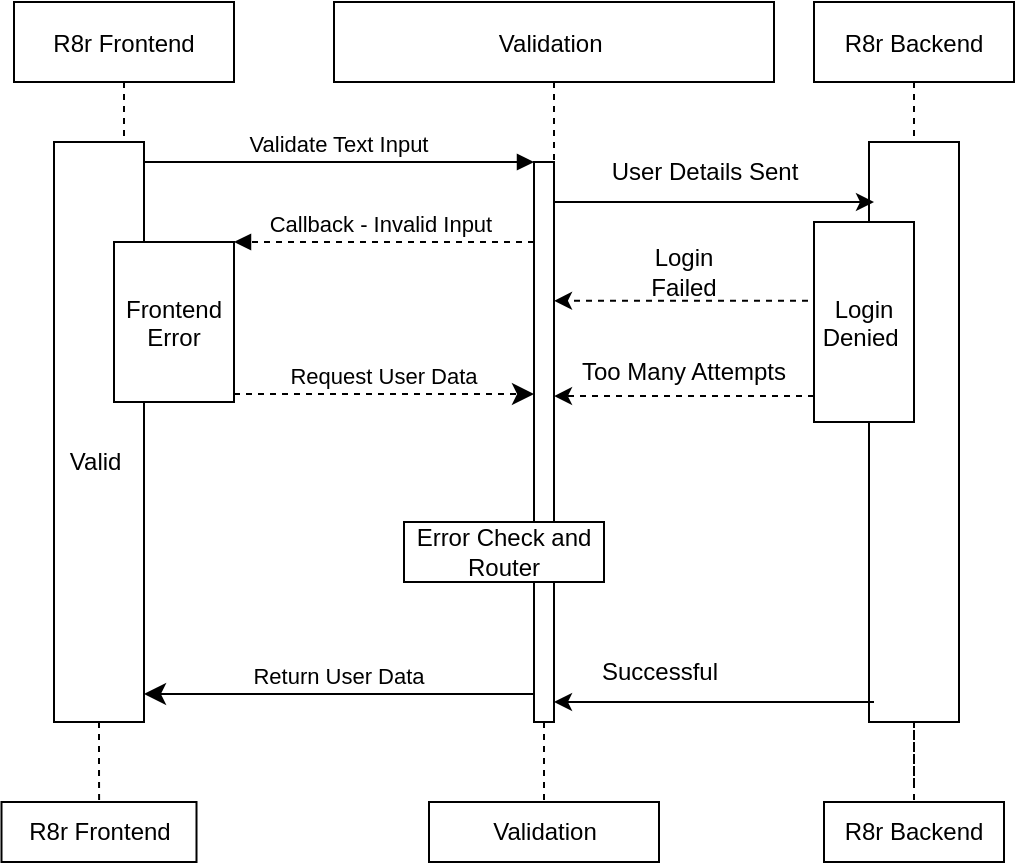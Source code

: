 <mxfile version="17.2.2" type="github">
  <diagram id="kgpKYQtTHZ0yAKxKKP6v" name="Page-1">
    <mxGraphModel dx="1426" dy="841" grid="1" gridSize="10" guides="1" tooltips="1" connect="1" arrows="1" fold="1" page="1" pageScale="1" pageWidth="850" pageHeight="1100" math="0" shadow="0">
      <root>
        <mxCell id="0" />
        <mxCell id="1" parent="0" />
        <mxCell id="3nuBFxr9cyL0pnOWT2aG-1" value="R8r Frontend" style="shape=umlLifeline;perimeter=lifelinePerimeter;container=1;collapsible=0;recursiveResize=0;rounded=0;shadow=0;strokeWidth=1;" parent="1" vertex="1">
          <mxGeometry x="110" y="80" width="110" height="360" as="geometry" />
        </mxCell>
        <mxCell id="3nuBFxr9cyL0pnOWT2aG-2" value="&#xa;&#xa;Valid " style="points=[];perimeter=orthogonalPerimeter;rounded=0;shadow=0;strokeWidth=1;" parent="3nuBFxr9cyL0pnOWT2aG-1" vertex="1">
          <mxGeometry x="20" y="70" width="45" height="290" as="geometry" />
        </mxCell>
        <mxCell id="3nuBFxr9cyL0pnOWT2aG-4" value="Frontend&#xa;Error" style="points=[];perimeter=orthogonalPerimeter;rounded=0;shadow=0;strokeWidth=1;" parent="3nuBFxr9cyL0pnOWT2aG-1" vertex="1">
          <mxGeometry x="50" y="120" width="60" height="80" as="geometry" />
        </mxCell>
        <mxCell id="3nuBFxr9cyL0pnOWT2aG-5" value="Validation " style="shape=umlLifeline;perimeter=lifelinePerimeter;container=1;collapsible=0;recursiveResize=0;rounded=0;shadow=0;strokeWidth=1;" parent="1" vertex="1">
          <mxGeometry x="270" y="80" width="220" height="360" as="geometry" />
        </mxCell>
        <mxCell id="3nuBFxr9cyL0pnOWT2aG-6" value="" style="points=[];perimeter=orthogonalPerimeter;rounded=0;shadow=0;strokeWidth=1;" parent="3nuBFxr9cyL0pnOWT2aG-5" vertex="1">
          <mxGeometry x="100" y="80" width="10" height="280" as="geometry" />
        </mxCell>
        <mxCell id="3v7QbDOpCOrtQCym61-p-9" value="Error Check and Router" style="whiteSpace=wrap;html=1;rounded=0;shadow=0;strokeWidth=1;" vertex="1" parent="3nuBFxr9cyL0pnOWT2aG-5">
          <mxGeometry x="35" y="260" width="100" height="30" as="geometry" />
        </mxCell>
        <mxCell id="3v7QbDOpCOrtQCym61-p-11" value="Login Failed" style="text;html=1;strokeColor=none;fillColor=none;align=center;verticalAlign=middle;whiteSpace=wrap;rounded=0;" vertex="1" parent="3nuBFxr9cyL0pnOWT2aG-5">
          <mxGeometry x="145" y="120" width="60" height="30" as="geometry" />
        </mxCell>
        <mxCell id="3v7QbDOpCOrtQCym61-p-15" value="Successful" style="text;html=1;strokeColor=none;fillColor=none;align=center;verticalAlign=middle;whiteSpace=wrap;rounded=0;" vertex="1" parent="3nuBFxr9cyL0pnOWT2aG-5">
          <mxGeometry x="132.5" y="320" width="60" height="30" as="geometry" />
        </mxCell>
        <mxCell id="3v7QbDOpCOrtQCym61-p-6" value="User Details Sent" style="text;html=1;strokeColor=none;fillColor=none;align=center;verticalAlign=middle;whiteSpace=wrap;rounded=0;" vertex="1" parent="3nuBFxr9cyL0pnOWT2aG-5">
          <mxGeometry x="132.5" y="70" width="105" height="30" as="geometry" />
        </mxCell>
        <mxCell id="3v7QbDOpCOrtQCym61-p-20" value="Too Many Attempts" style="text;html=1;strokeColor=none;fillColor=none;align=center;verticalAlign=middle;whiteSpace=wrap;rounded=0;" vertex="1" parent="3nuBFxr9cyL0pnOWT2aG-5">
          <mxGeometry x="120" y="170" width="110" height="30" as="geometry" />
        </mxCell>
        <mxCell id="3nuBFxr9cyL0pnOWT2aG-7" value="Return User Data" style="verticalAlign=bottom;endArrow=classic;endSize=8;exitX=0;exitY=0.95;shadow=0;strokeWidth=1;endFill=1;" parent="1" source="3nuBFxr9cyL0pnOWT2aG-6" target="3nuBFxr9cyL0pnOWT2aG-2" edge="1">
          <mxGeometry relative="1" as="geometry">
            <mxPoint x="275" y="236" as="targetPoint" />
          </mxGeometry>
        </mxCell>
        <mxCell id="3nuBFxr9cyL0pnOWT2aG-8" value="Validate Text Input" style="verticalAlign=bottom;endArrow=block;entryX=0;entryY=0;shadow=0;strokeWidth=1;" parent="1" source="3nuBFxr9cyL0pnOWT2aG-2" target="3nuBFxr9cyL0pnOWT2aG-6" edge="1">
          <mxGeometry relative="1" as="geometry">
            <mxPoint x="275" y="160" as="sourcePoint" />
          </mxGeometry>
        </mxCell>
        <mxCell id="3nuBFxr9cyL0pnOWT2aG-9" value="Callback - Invalid Input " style="verticalAlign=bottom;endArrow=block;entryX=1;entryY=0;shadow=0;strokeWidth=1;dashed=1;" parent="1" source="3nuBFxr9cyL0pnOWT2aG-6" target="3nuBFxr9cyL0pnOWT2aG-4" edge="1">
          <mxGeometry relative="1" as="geometry">
            <mxPoint x="240" y="200" as="sourcePoint" />
          </mxGeometry>
        </mxCell>
        <mxCell id="3nuBFxr9cyL0pnOWT2aG-10" value="Request User Data" style="verticalAlign=bottom;endArrow=classic;dashed=1;endSize=8;exitX=1;exitY=0.95;shadow=0;strokeWidth=1;endFill=1;" parent="1" source="3nuBFxr9cyL0pnOWT2aG-4" target="3nuBFxr9cyL0pnOWT2aG-6" edge="1">
          <mxGeometry relative="1" as="geometry">
            <mxPoint x="240" y="257" as="targetPoint" />
          </mxGeometry>
        </mxCell>
        <mxCell id="3v7QbDOpCOrtQCym61-p-1" value="R8r Backend" style="shape=umlLifeline;perimeter=lifelinePerimeter;container=1;collapsible=0;recursiveResize=0;rounded=0;shadow=0;strokeWidth=1;" vertex="1" parent="1">
          <mxGeometry x="510" y="80" width="100" height="390" as="geometry" />
        </mxCell>
        <mxCell id="3v7QbDOpCOrtQCym61-p-2" value="" style="points=[];perimeter=orthogonalPerimeter;rounded=0;shadow=0;strokeWidth=1;" vertex="1" parent="3v7QbDOpCOrtQCym61-p-1">
          <mxGeometry x="27.5" y="70" width="45" height="290" as="geometry" />
        </mxCell>
        <mxCell id="3v7QbDOpCOrtQCym61-p-4" value="Login &#xa;Denied " style="points=[];perimeter=orthogonalPerimeter;rounded=0;shadow=0;strokeWidth=1;" vertex="1" parent="3v7QbDOpCOrtQCym61-p-1">
          <mxGeometry y="110" width="50" height="100" as="geometry" />
        </mxCell>
        <mxCell id="3v7QbDOpCOrtQCym61-p-5" value="" style="endArrow=classic;html=1;rounded=0;" edge="1" parent="1">
          <mxGeometry width="50" height="50" relative="1" as="geometry">
            <mxPoint x="380" y="180" as="sourcePoint" />
            <mxPoint x="540" y="180" as="targetPoint" />
            <Array as="points">
              <mxPoint x="440" y="180" />
            </Array>
          </mxGeometry>
        </mxCell>
        <mxCell id="3v7QbDOpCOrtQCym61-p-8" value="" style="endArrow=classic;html=1;rounded=0;dashed=1;exitX=-0.06;exitY=0.394;exitDx=0;exitDy=0;exitPerimeter=0;" edge="1" parent="1" source="3v7QbDOpCOrtQCym61-p-4" target="3nuBFxr9cyL0pnOWT2aG-5">
          <mxGeometry width="50" height="50" relative="1" as="geometry">
            <mxPoint x="400" y="430" as="sourcePoint" />
            <mxPoint x="450" y="380" as="targetPoint" />
          </mxGeometry>
        </mxCell>
        <mxCell id="3v7QbDOpCOrtQCym61-p-13" value="" style="endArrow=classic;html=1;rounded=0;" edge="1" parent="1" target="3nuBFxr9cyL0pnOWT2aG-6">
          <mxGeometry width="50" height="50" relative="1" as="geometry">
            <mxPoint x="540" y="430" as="sourcePoint" />
            <mxPoint x="450" y="360" as="targetPoint" />
            <Array as="points">
              <mxPoint x="490" y="430" />
            </Array>
          </mxGeometry>
        </mxCell>
        <mxCell id="3v7QbDOpCOrtQCym61-p-17" value="" style="endArrow=classic;html=1;rounded=0;entryX=1;entryY=0.418;entryDx=0;entryDy=0;entryPerimeter=0;dashed=1;" edge="1" parent="1" source="3v7QbDOpCOrtQCym61-p-4" target="3nuBFxr9cyL0pnOWT2aG-6">
          <mxGeometry width="50" height="50" relative="1" as="geometry">
            <mxPoint x="400" y="400" as="sourcePoint" />
            <mxPoint x="450" y="350" as="targetPoint" />
          </mxGeometry>
        </mxCell>
        <mxCell id="3v7QbDOpCOrtQCym61-p-23" value="R8r Frontend" style="whiteSpace=wrap;html=1;rounded=0;shadow=0;strokeWidth=1;" vertex="1" parent="1">
          <mxGeometry x="103.75" y="480" width="97.5" height="30" as="geometry" />
        </mxCell>
        <mxCell id="3v7QbDOpCOrtQCym61-p-24" value="" style="edgeStyle=orthogonalEdgeStyle;rounded=0;orthogonalLoop=1;jettySize=auto;html=1;dashed=1;strokeColor=default;endArrow=none;endFill=0;" edge="1" parent="1" source="3nuBFxr9cyL0pnOWT2aG-2" target="3v7QbDOpCOrtQCym61-p-23">
          <mxGeometry relative="1" as="geometry" />
        </mxCell>
        <mxCell id="3v7QbDOpCOrtQCym61-p-25" value="Validation" style="rounded=0;whiteSpace=wrap;html=1;shadow=0;strokeWidth=1;" vertex="1" parent="1">
          <mxGeometry x="317.5" y="480" width="115" height="30" as="geometry" />
        </mxCell>
        <mxCell id="3v7QbDOpCOrtQCym61-p-26" value="" style="edgeStyle=orthogonalEdgeStyle;rounded=0;orthogonalLoop=1;jettySize=auto;html=1;dashed=1;endArrow=none;endFill=0;strokeColor=default;" edge="1" parent="1" source="3nuBFxr9cyL0pnOWT2aG-6" target="3v7QbDOpCOrtQCym61-p-25">
          <mxGeometry relative="1" as="geometry" />
        </mxCell>
        <mxCell id="3v7QbDOpCOrtQCym61-p-27" value="R8r Backend" style="whiteSpace=wrap;html=1;rounded=0;shadow=0;strokeWidth=1;" vertex="1" parent="1">
          <mxGeometry x="515" y="480" width="90" height="30" as="geometry" />
        </mxCell>
        <mxCell id="3v7QbDOpCOrtQCym61-p-28" value="" style="edgeStyle=orthogonalEdgeStyle;rounded=0;orthogonalLoop=1;jettySize=auto;html=1;dashed=1;endArrow=none;endFill=0;strokeColor=default;" edge="1" parent="1" source="3v7QbDOpCOrtQCym61-p-2" target="3v7QbDOpCOrtQCym61-p-27">
          <mxGeometry relative="1" as="geometry" />
        </mxCell>
      </root>
    </mxGraphModel>
  </diagram>
</mxfile>
